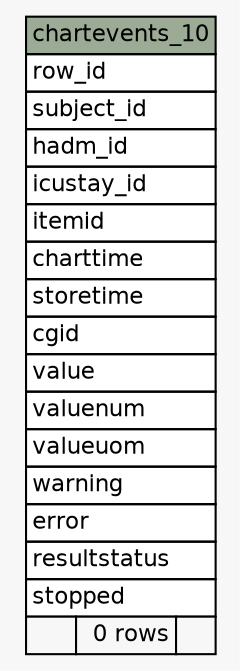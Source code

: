 // dot 2.38.0 on Linux 4.10.0-32-generic
// SchemaSpy rev 590
digraph "chartevents_10" {
  graph [
    rankdir="RL"
    bgcolor="#f7f7f7"
    nodesep="0.18"
    ranksep="0.46"
    fontname="Helvetica"
    fontsize="11"
  ];
  node [
    fontname="Helvetica"
    fontsize="11"
    shape="plaintext"
  ];
  edge [
    arrowsize="0.8"
  ];
  "chartevents_10" [
    label=<
    <TABLE BORDER="0" CELLBORDER="1" CELLSPACING="0" BGCOLOR="#ffffff">
      <TR><TD COLSPAN="3" BGCOLOR="#9bab96" ALIGN="CENTER">chartevents_10</TD></TR>
      <TR><TD PORT="row_id" COLSPAN="3" ALIGN="LEFT">row_id</TD></TR>
      <TR><TD PORT="subject_id" COLSPAN="3" ALIGN="LEFT">subject_id</TD></TR>
      <TR><TD PORT="hadm_id" COLSPAN="3" ALIGN="LEFT">hadm_id</TD></TR>
      <TR><TD PORT="icustay_id" COLSPAN="3" ALIGN="LEFT">icustay_id</TD></TR>
      <TR><TD PORT="itemid" COLSPAN="3" ALIGN="LEFT">itemid</TD></TR>
      <TR><TD PORT="charttime" COLSPAN="3" ALIGN="LEFT">charttime</TD></TR>
      <TR><TD PORT="storetime" COLSPAN="3" ALIGN="LEFT">storetime</TD></TR>
      <TR><TD PORT="cgid" COLSPAN="3" ALIGN="LEFT">cgid</TD></TR>
      <TR><TD PORT="value" COLSPAN="3" ALIGN="LEFT">value</TD></TR>
      <TR><TD PORT="valuenum" COLSPAN="3" ALIGN="LEFT">valuenum</TD></TR>
      <TR><TD PORT="valueuom" COLSPAN="3" ALIGN="LEFT">valueuom</TD></TR>
      <TR><TD PORT="warning" COLSPAN="3" ALIGN="LEFT">warning</TD></TR>
      <TR><TD PORT="error" COLSPAN="3" ALIGN="LEFT">error</TD></TR>
      <TR><TD PORT="resultstatus" COLSPAN="3" ALIGN="LEFT">resultstatus</TD></TR>
      <TR><TD PORT="stopped" COLSPAN="3" ALIGN="LEFT">stopped</TD></TR>
      <TR><TD ALIGN="LEFT" BGCOLOR="#f7f7f7">  </TD><TD ALIGN="RIGHT" BGCOLOR="#f7f7f7">0 rows</TD><TD ALIGN="RIGHT" BGCOLOR="#f7f7f7">  </TD></TR>
    </TABLE>>
    URL="tables/chartevents_10.html"
    tooltip="chartevents_10"
  ];
}
